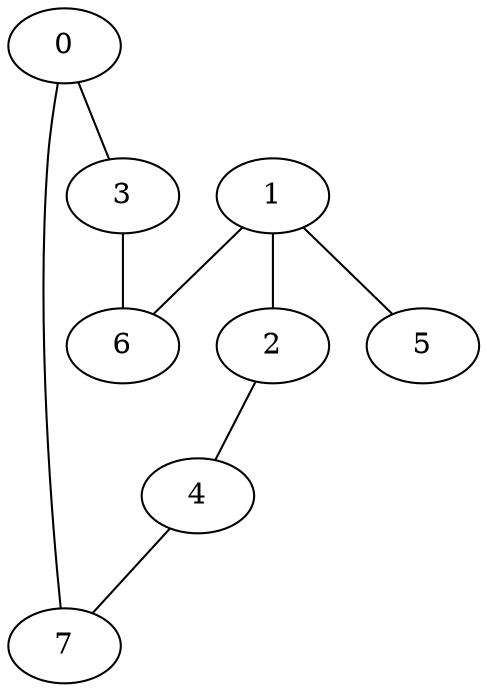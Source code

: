 graph "sampletest150-mod1_image7.bmp" {
	0	 [type=corner,
		x=187,
		y=3];
	3	 [type=corner,
		x=465,
		y=94];
	0 -- 3	 [angle0=".32",
		frequency=1,
		type0=line];
	7	 [type=corner,
		x=56,
		y=393];
	0 -- 7	 [angle0="-1.25",
		frequency=1,
		type0=line];
	1	 [type=intersection,
		x=456,
		y=264];
	2	 [type=corner,
		x=424,
		y=262];
	1 -- 2	 [angle0=".06",
		frequency=1,
		type0=line];
	5	 [type=endpoint,
		x=489,
		y=249];
	1 -- 5	 [angle0="-.43",
		frequency=1,
		type0=line];
	6	 [type=corner,
		x=429,
		y=252];
	1 -- 6	 [angle0=".42",
		frequency=1,
		type0=line];
	4	 [type=corner,
		x=333,
		y=509];
	2 -- 4	 [angle0="-1.22",
		frequency=1,
		type0=line];
	3 -- 6	 [angle0="-1.35",
		frequency=1,
		type0=line];
	4 -- 7	 [angle0=".40",
		frequency=1,
		type0=line];
}
